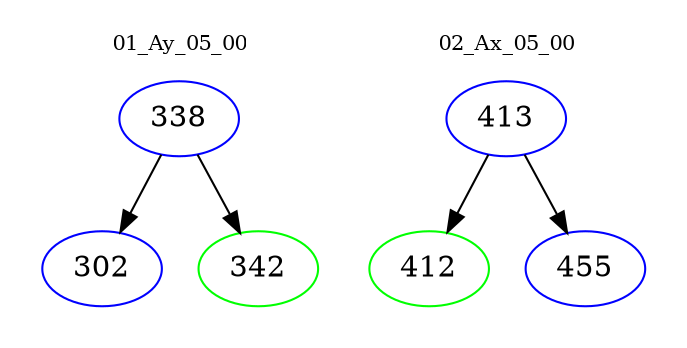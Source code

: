 digraph{
subgraph cluster_0 {
color = white
label = "01_Ay_05_00";
fontsize=10;
T0_338 [label="338", color="blue"]
T0_338 -> T0_302 [color="black"]
T0_302 [label="302", color="blue"]
T0_338 -> T0_342 [color="black"]
T0_342 [label="342", color="green"]
}
subgraph cluster_1 {
color = white
label = "02_Ax_05_00";
fontsize=10;
T1_413 [label="413", color="blue"]
T1_413 -> T1_412 [color="black"]
T1_412 [label="412", color="green"]
T1_413 -> T1_455 [color="black"]
T1_455 [label="455", color="blue"]
}
}
